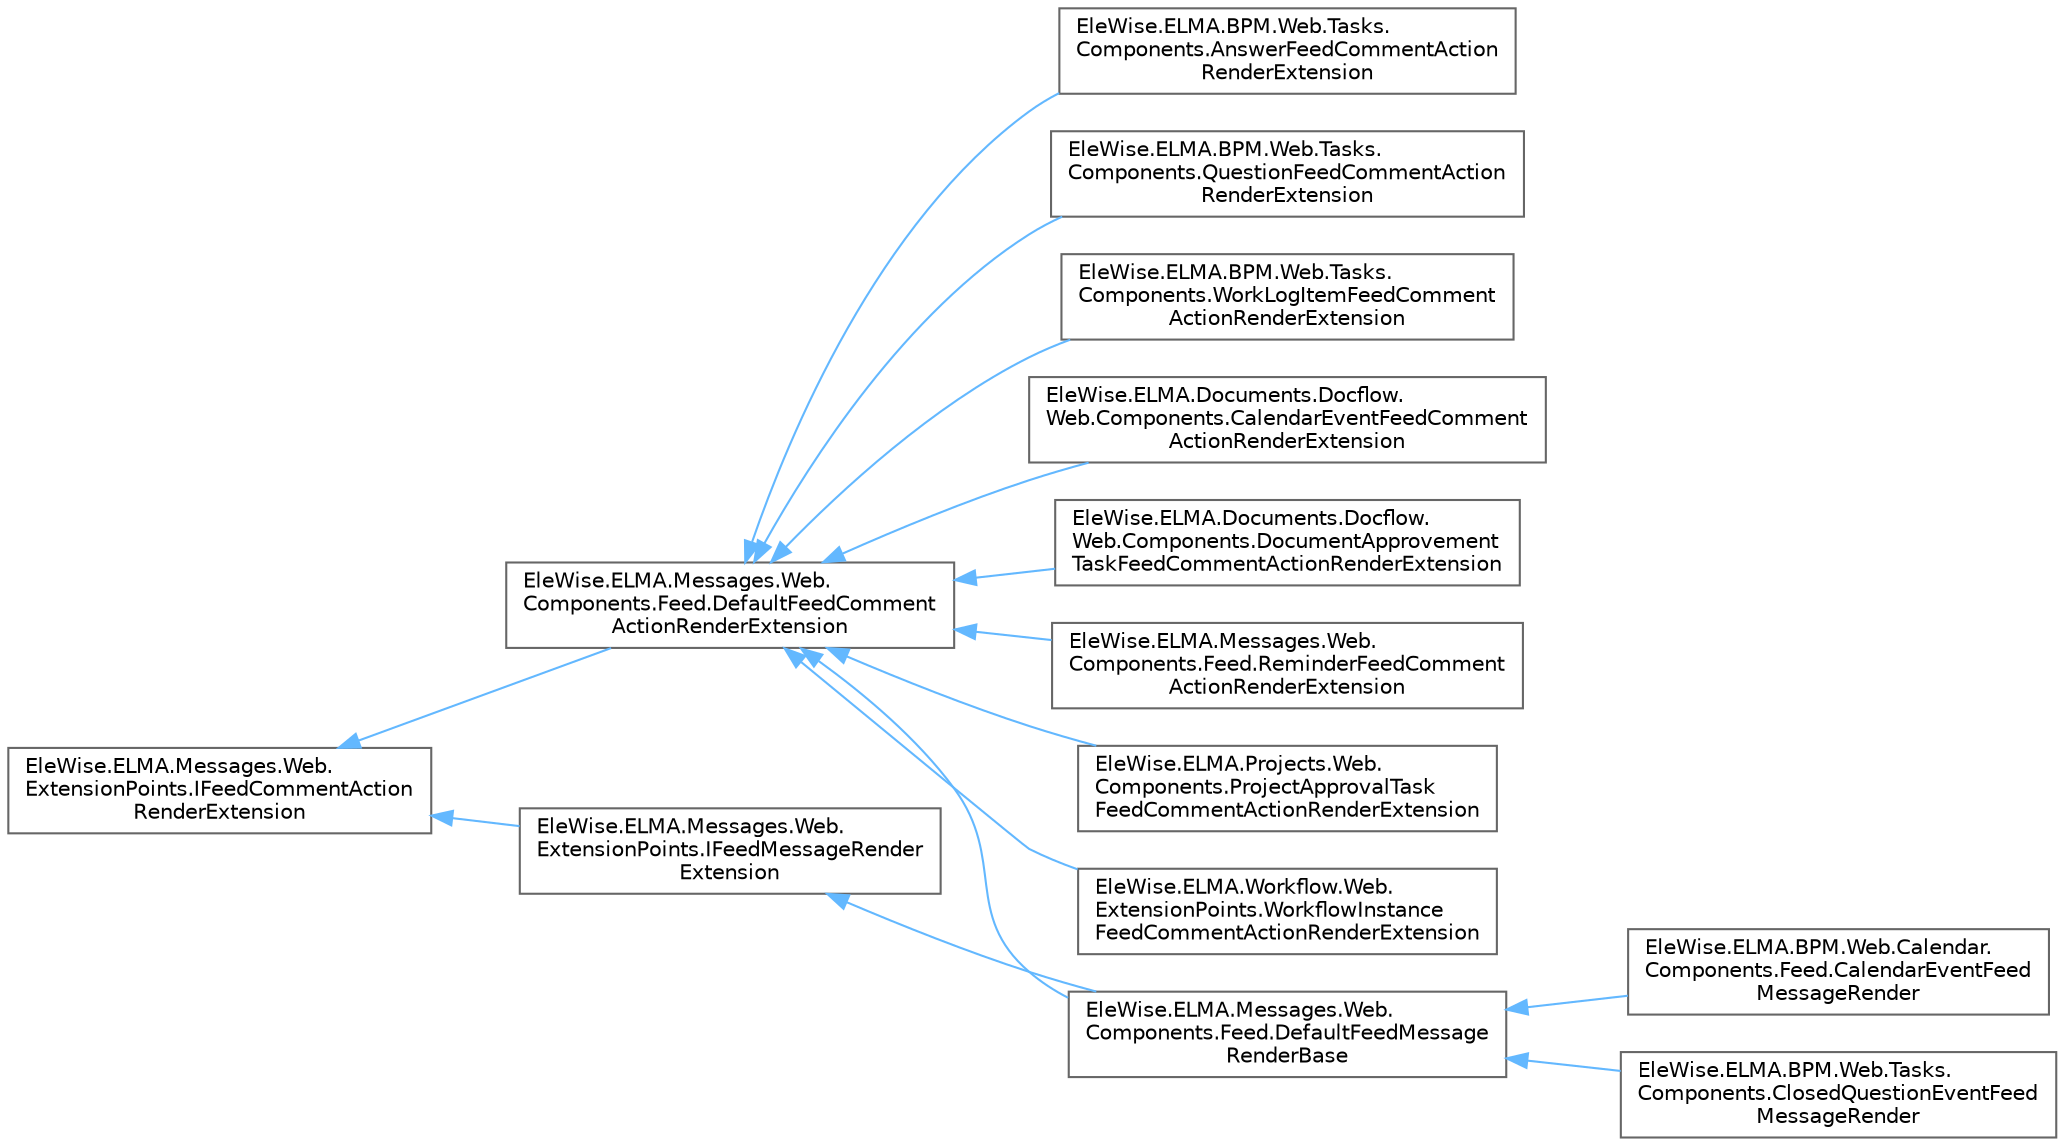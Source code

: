 digraph "Graphical Class Hierarchy"
{
 // LATEX_PDF_SIZE
  bgcolor="transparent";
  edge [fontname=Helvetica,fontsize=10,labelfontname=Helvetica,labelfontsize=10];
  node [fontname=Helvetica,fontsize=10,shape=box,height=0.2,width=0.4];
  rankdir="LR";
  Node0 [id="Node000000",label="EleWise.ELMA.Messages.Web.\lExtensionPoints.IFeedCommentAction\lRenderExtension",height=0.2,width=0.4,color="grey40", fillcolor="white", style="filled",URL="$interface_ele_wise_1_1_e_l_m_a_1_1_messages_1_1_web_1_1_extension_points_1_1_i_feed_comment_action_render_extension.html",tooltip="Точка расширения для отображения действия комментария ленты сообщений (веб-часть)"];
  Node0 -> Node1 [id="edge1036_Node000000_Node000001",dir="back",color="steelblue1",style="solid",tooltip=" "];
  Node1 [id="Node000001",label="EleWise.ELMA.Messages.Web.\lComponents.Feed.DefaultFeedComment\lActionRenderExtension",height=0.2,width=0.4,color="grey40", fillcolor="white", style="filled",URL="$class_ele_wise_1_1_e_l_m_a_1_1_messages_1_1_web_1_1_components_1_1_feed_1_1_default_feed_comment_action_render_extension.html",tooltip="Точка расширения для отображения ленты сообщений всех типов объектов."];
  Node1 -> Node2 [id="edge1037_Node000001_Node000002",dir="back",color="steelblue1",style="solid",tooltip=" "];
  Node2 [id="Node000002",label="EleWise.ELMA.BPM.Web.Tasks.\lComponents.AnswerFeedCommentAction\lRenderExtension",height=0.2,width=0.4,color="grey40", fillcolor="white", style="filled",URL="$class_ele_wise_1_1_e_l_m_a_1_1_b_p_m_1_1_web_1_1_tasks_1_1_components_1_1_answer_feed_comment_action_render_extension.html",tooltip="Точка расширения для отображения действия к комментарию к задаче согласования документа."];
  Node1 -> Node3 [id="edge1038_Node000001_Node000003",dir="back",color="steelblue1",style="solid",tooltip=" "];
  Node3 [id="Node000003",label="EleWise.ELMA.BPM.Web.Tasks.\lComponents.QuestionFeedCommentAction\lRenderExtension",height=0.2,width=0.4,color="grey40", fillcolor="white", style="filled",URL="$class_ele_wise_1_1_e_l_m_a_1_1_b_p_m_1_1_web_1_1_tasks_1_1_components_1_1_question_feed_comment_action_render_extension.html",tooltip="Точка расширения для отображения действия \"Ответ на вопрос\" для комментария в ленте сообщений."];
  Node1 -> Node4 [id="edge1039_Node000001_Node000004",dir="back",color="steelblue1",style="solid",tooltip=" "];
  Node4 [id="Node000004",label="EleWise.ELMA.BPM.Web.Tasks.\lComponents.WorkLogItemFeedComment\lActionRenderExtension",height=0.2,width=0.4,color="grey40", fillcolor="white", style="filled",URL="$class_ele_wise_1_1_e_l_m_a_1_1_b_p_m_1_1_web_1_1_tasks_1_1_components_1_1_work_log_item_feed_comment_action_render_extension.html",tooltip="Точка расширения для отображения действия к комментарию сообщений трудозатрат"];
  Node1 -> Node5 [id="edge1040_Node000001_Node000005",dir="back",color="steelblue1",style="solid",tooltip=" "];
  Node5 [id="Node000005",label="EleWise.ELMA.Documents.Docflow.\lWeb.Components.CalendarEventFeedComment\lActionRenderExtension",height=0.2,width=0.4,color="grey40", fillcolor="white", style="filled",URL="$class_ele_wise_1_1_e_l_m_a_1_1_documents_1_1_docflow_1_1_web_1_1_components_1_1_calendar_event_f340443762635d6b17e6147b3794e9fea.html",tooltip="Точка расширения для отображения действия к комментарию сообщений событий календаря."];
  Node1 -> Node6 [id="edge1041_Node000001_Node000006",dir="back",color="steelblue1",style="solid",tooltip=" "];
  Node6 [id="Node000006",label="EleWise.ELMA.Documents.Docflow.\lWeb.Components.DocumentApprovement\lTaskFeedCommentActionRenderExtension",height=0.2,width=0.4,color="grey40", fillcolor="white", style="filled",URL="$class_ele_wise_1_1_e_l_m_a_1_1_documents_1_1_docflow_1_1_web_1_1_components_1_1_document_approve3529207e944f07e1dd43a9615ccdc7db.html",tooltip="Точка расширения для отображения действия к комментарию сообщений задач согласования документа."];
  Node1 -> Node7 [id="edge1042_Node000001_Node000007",dir="back",color="steelblue1",style="solid",tooltip=" "];
  Node7 [id="Node000007",label="EleWise.ELMA.Messages.Web.\lComponents.Feed.DefaultFeedMessage\lRenderBase",height=0.2,width=0.4,color="grey40", fillcolor="white", style="filled",URL="$class_ele_wise_1_1_e_l_m_a_1_1_messages_1_1_web_1_1_components_1_1_feed_1_1_default_feed_message_render_base.html",tooltip="Точка расширения для отображения ленты сообщений всех типов объектов."];
  Node7 -> Node8 [id="edge1043_Node000007_Node000008",dir="back",color="steelblue1",style="solid",tooltip=" "];
  Node8 [id="Node000008",label="EleWise.ELMA.BPM.Web.Calendar.\lComponents.Feed.CalendarEventFeed\lMessageRender",height=0.2,width=0.4,color="grey40", fillcolor="white", style="filled",URL="$class_ele_wise_1_1_e_l_m_a_1_1_b_p_m_1_1_web_1_1_calendar_1_1_components_1_1_feed_1_1_calendar_event_feed_message_render.html",tooltip="Точка расширения для отображения информации к сообщений событий календаря"];
  Node7 -> Node9 [id="edge1044_Node000007_Node000009",dir="back",color="steelblue1",style="solid",tooltip=" "];
  Node9 [id="Node000009",label="EleWise.ELMA.BPM.Web.Tasks.\lComponents.ClosedQuestionEventFeed\lMessageRender",height=0.2,width=0.4,color="grey40", fillcolor="white", style="filled",URL="$class_ele_wise_1_1_e_l_m_a_1_1_b_p_m_1_1_web_1_1_tasks_1_1_components_1_1_closed_question_event_feed_message_render.html",tooltip="Точка расширения для отображения информации к закрытому вопросу в ленте сообщений"];
  Node1 -> Node11 [id="edge1045_Node000001_Node000011",dir="back",color="steelblue1",style="solid",tooltip=" "];
  Node11 [id="Node000011",label="EleWise.ELMA.Messages.Web.\lComponents.Feed.ReminderFeedComment\lActionRenderExtension",height=0.2,width=0.4,color="grey40", fillcolor="white", style="filled",URL="$class_ele_wise_1_1_e_l_m_a_1_1_messages_1_1_web_1_1_components_1_1_feed_1_1_reminder_feed_comment_action_render_extension.html",tooltip="Точка расширения для отображения действия к комментарию сообщений с напоминаниями."];
  Node1 -> Node12 [id="edge1046_Node000001_Node000012",dir="back",color="steelblue1",style="solid",tooltip=" "];
  Node12 [id="Node000012",label="EleWise.ELMA.Projects.Web.\lComponents.ProjectApprovalTask\lFeedCommentActionRenderExtension",height=0.2,width=0.4,color="grey40", fillcolor="white", style="filled",URL="$class_ele_wise_1_1_e_l_m_a_1_1_projects_1_1_web_1_1_components_1_1_project_approval_task_feed_comment_action_render_extension.html",tooltip="Точка расширения для отображения действия к комментарию сообщений задач утверждения плана/бюджета про..."];
  Node1 -> Node13 [id="edge1047_Node000001_Node000013",dir="back",color="steelblue1",style="solid",tooltip=" "];
  Node13 [id="Node000013",label="EleWise.ELMA.Workflow.Web.\lExtensionPoints.WorkflowInstance\lFeedCommentActionRenderExtension",height=0.2,width=0.4,color="grey40", fillcolor="white", style="filled",URL="$class_ele_wise_1_1_e_l_m_a_1_1_workflow_1_1_web_1_1_extension_points_1_1_workflow_instance_feed_comment_action_render_extension.html",tooltip="Точка расширения для отображения действия к комментарию сообщений задач согласования документа."];
  Node0 -> Node10 [id="edge1048_Node000000_Node000010",dir="back",color="steelblue1",style="solid",tooltip=" "];
  Node10 [id="Node000010",label="EleWise.ELMA.Messages.Web.\lExtensionPoints.IFeedMessageRender\lExtension",height=0.2,width=0.4,color="grey40", fillcolor="white", style="filled",URL="$interface_ele_wise_1_1_e_l_m_a_1_1_messages_1_1_web_1_1_extension_points_1_1_i_feed_message_render_extension.html",tooltip="Точка расширения для отображения дополнительной информации в родительском сообщении ленты (веб-часть)"];
  Node10 -> Node7 [id="edge1049_Node000010_Node000007",dir="back",color="steelblue1",style="solid",tooltip=" "];
}
